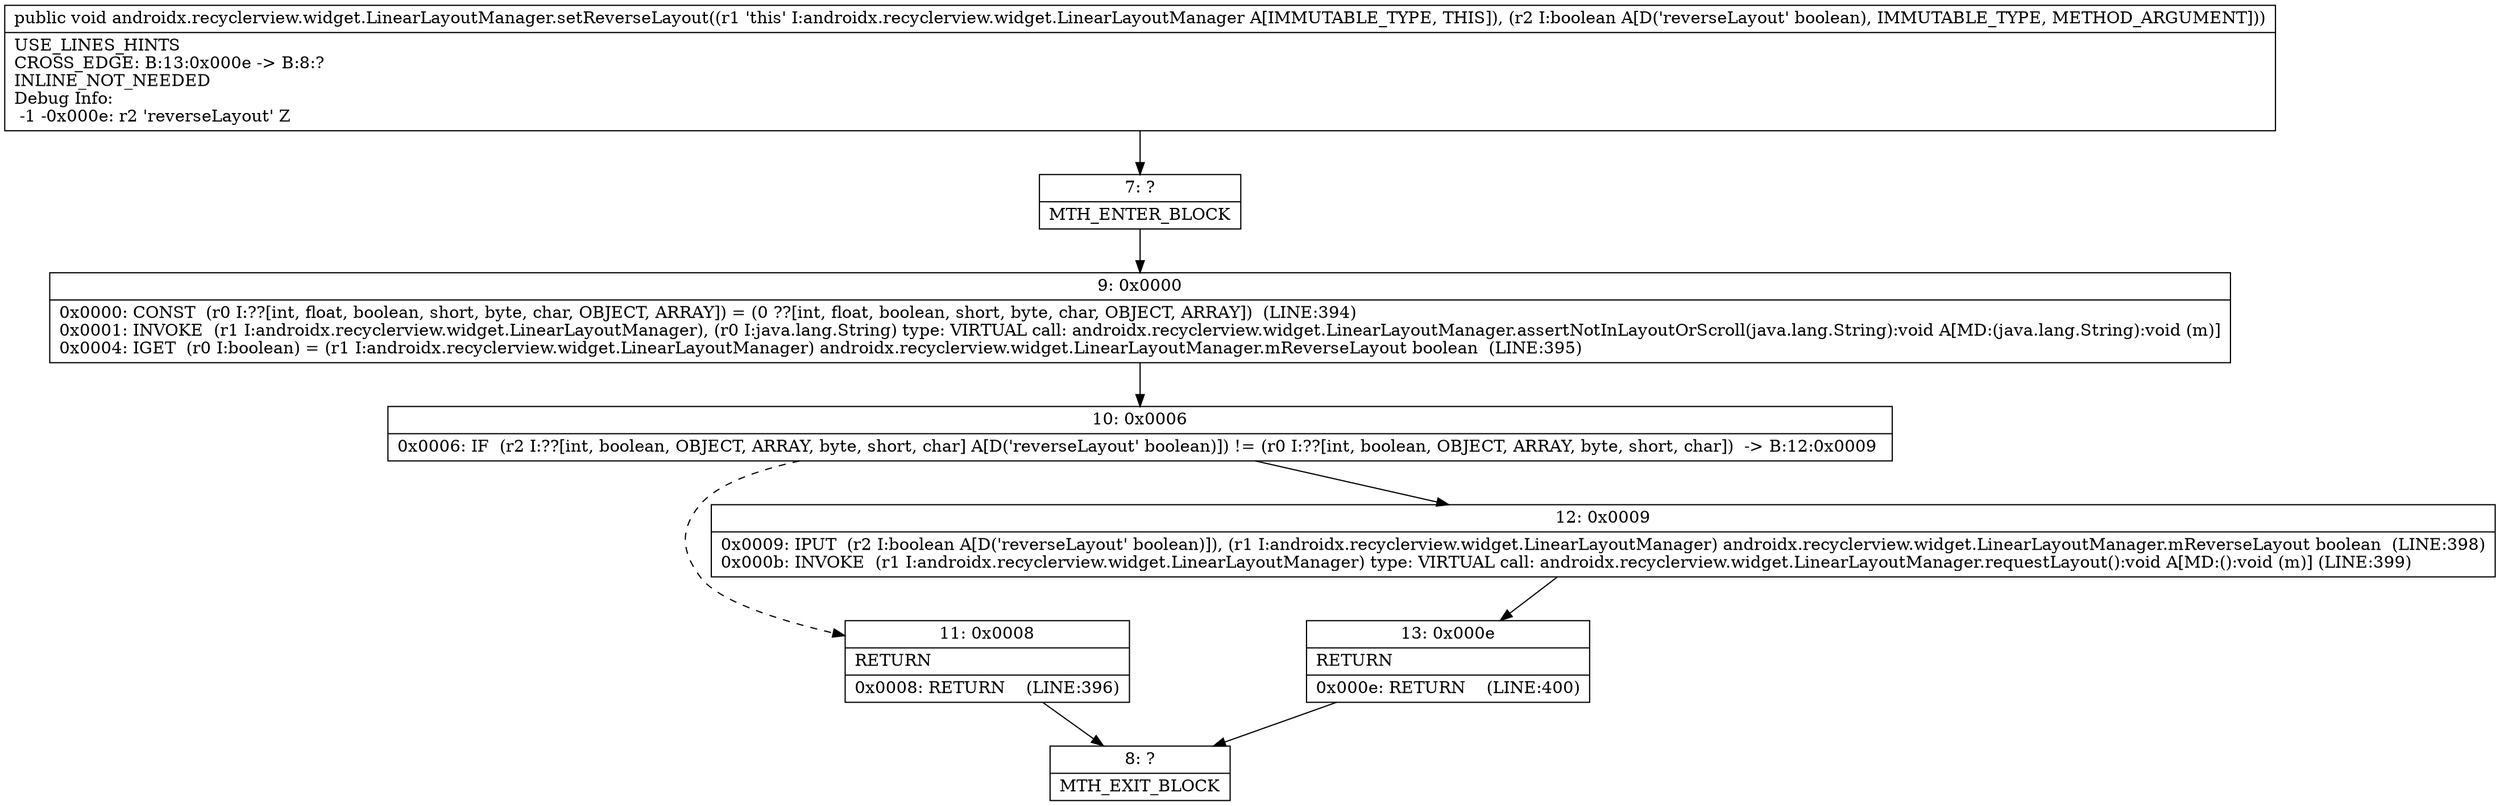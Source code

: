 digraph "CFG forandroidx.recyclerview.widget.LinearLayoutManager.setReverseLayout(Z)V" {
Node_7 [shape=record,label="{7\:\ ?|MTH_ENTER_BLOCK\l}"];
Node_9 [shape=record,label="{9\:\ 0x0000|0x0000: CONST  (r0 I:??[int, float, boolean, short, byte, char, OBJECT, ARRAY]) = (0 ??[int, float, boolean, short, byte, char, OBJECT, ARRAY])  (LINE:394)\l0x0001: INVOKE  (r1 I:androidx.recyclerview.widget.LinearLayoutManager), (r0 I:java.lang.String) type: VIRTUAL call: androidx.recyclerview.widget.LinearLayoutManager.assertNotInLayoutOrScroll(java.lang.String):void A[MD:(java.lang.String):void (m)]\l0x0004: IGET  (r0 I:boolean) = (r1 I:androidx.recyclerview.widget.LinearLayoutManager) androidx.recyclerview.widget.LinearLayoutManager.mReverseLayout boolean  (LINE:395)\l}"];
Node_10 [shape=record,label="{10\:\ 0x0006|0x0006: IF  (r2 I:??[int, boolean, OBJECT, ARRAY, byte, short, char] A[D('reverseLayout' boolean)]) != (r0 I:??[int, boolean, OBJECT, ARRAY, byte, short, char])  \-\> B:12:0x0009 \l}"];
Node_11 [shape=record,label="{11\:\ 0x0008|RETURN\l|0x0008: RETURN    (LINE:396)\l}"];
Node_8 [shape=record,label="{8\:\ ?|MTH_EXIT_BLOCK\l}"];
Node_12 [shape=record,label="{12\:\ 0x0009|0x0009: IPUT  (r2 I:boolean A[D('reverseLayout' boolean)]), (r1 I:androidx.recyclerview.widget.LinearLayoutManager) androidx.recyclerview.widget.LinearLayoutManager.mReverseLayout boolean  (LINE:398)\l0x000b: INVOKE  (r1 I:androidx.recyclerview.widget.LinearLayoutManager) type: VIRTUAL call: androidx.recyclerview.widget.LinearLayoutManager.requestLayout():void A[MD:():void (m)] (LINE:399)\l}"];
Node_13 [shape=record,label="{13\:\ 0x000e|RETURN\l|0x000e: RETURN    (LINE:400)\l}"];
MethodNode[shape=record,label="{public void androidx.recyclerview.widget.LinearLayoutManager.setReverseLayout((r1 'this' I:androidx.recyclerview.widget.LinearLayoutManager A[IMMUTABLE_TYPE, THIS]), (r2 I:boolean A[D('reverseLayout' boolean), IMMUTABLE_TYPE, METHOD_ARGUMENT]))  | USE_LINES_HINTS\lCROSS_EDGE: B:13:0x000e \-\> B:8:?\lINLINE_NOT_NEEDED\lDebug Info:\l  \-1 \-0x000e: r2 'reverseLayout' Z\l}"];
MethodNode -> Node_7;Node_7 -> Node_9;
Node_9 -> Node_10;
Node_10 -> Node_11[style=dashed];
Node_10 -> Node_12;
Node_11 -> Node_8;
Node_12 -> Node_13;
Node_13 -> Node_8;
}

